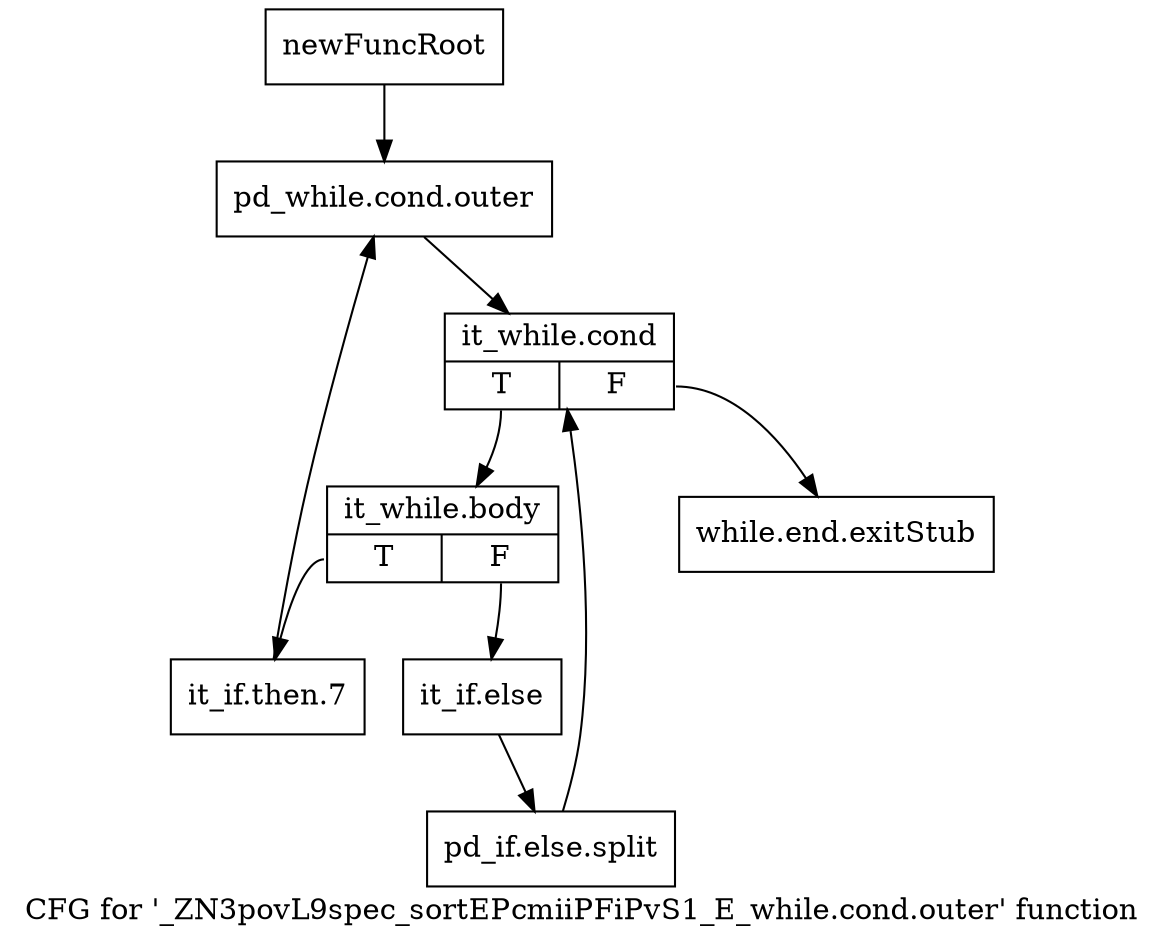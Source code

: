 digraph "CFG for '_ZN3povL9spec_sortEPcmiiPFiPvS1_E_while.cond.outer' function" {
	label="CFG for '_ZN3povL9spec_sortEPcmiiPFiPvS1_E_while.cond.outer' function";

	Node0x2c15680 [shape=record,label="{newFuncRoot}"];
	Node0x2c15680 -> Node0x2c15720;
	Node0x2c156d0 [shape=record,label="{while.end.exitStub}"];
	Node0x2c15720 [shape=record,label="{pd_while.cond.outer}"];
	Node0x2c15720 -> Node0x2c15770;
	Node0x2c15770 [shape=record,label="{it_while.cond|{<s0>T|<s1>F}}"];
	Node0x2c15770:s0 -> Node0x2c157c0;
	Node0x2c15770:s1 -> Node0x2c156d0;
	Node0x2c157c0 [shape=record,label="{it_while.body|{<s0>T|<s1>F}}"];
	Node0x2c157c0:s0 -> Node0x2c15860;
	Node0x2c157c0:s1 -> Node0x2c15810;
	Node0x2c15810 [shape=record,label="{it_if.else}"];
	Node0x2c15810 -> Node0x38be980;
	Node0x38be980 [shape=record,label="{pd_if.else.split}"];
	Node0x38be980 -> Node0x2c15770;
	Node0x2c15860 [shape=record,label="{it_if.then.7}"];
	Node0x2c15860 -> Node0x2c15720;
}
